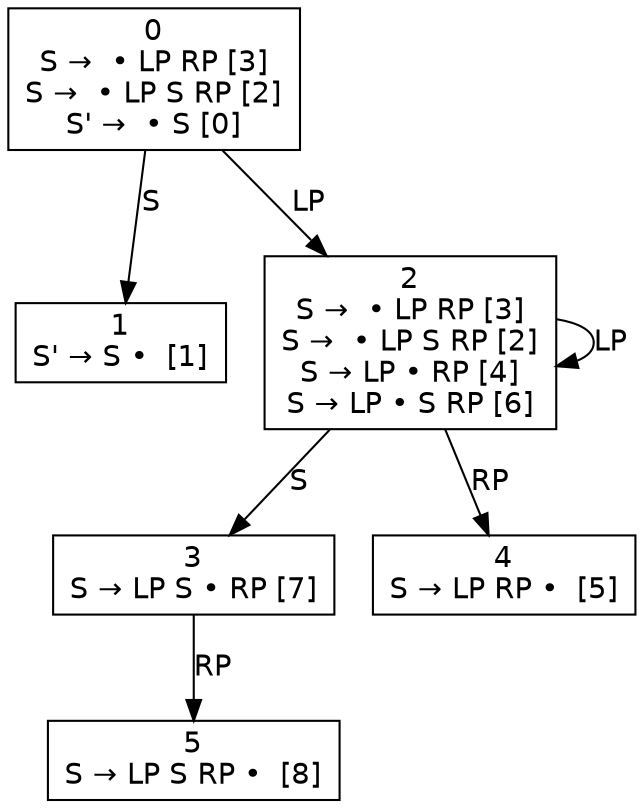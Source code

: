 digraph d{
node [fontname=Helvetica,shape=box];
edge [fontname=Helvetica];
n0 [label=<0<br />S →  • LP RP [3]<br />S →  • LP S RP [2]<br />S' →  • S [0]>];
n1 [label=<1<br />S' → S •  [1]>];
n2 [label=<2<br />S →  • LP RP [3]<br />S →  • LP S RP [2]<br />S → LP • RP [4]<br />S → LP • S RP [6]>];
n3 [label=<3<br />S → LP S • RP [7]>];
n4 [label=<4<br />S → LP RP •  [5]>];
n5 [label=<5<br />S → LP S RP •  [8]>];
n0 -> n1 [label="S"];
n0 -> n2 [label="LP"];
n2 -> n3 [label="S"];
n2 -> n2 [label="LP"];
n2 -> n4 [label="RP"];
n3 -> n5 [label="RP"];
}